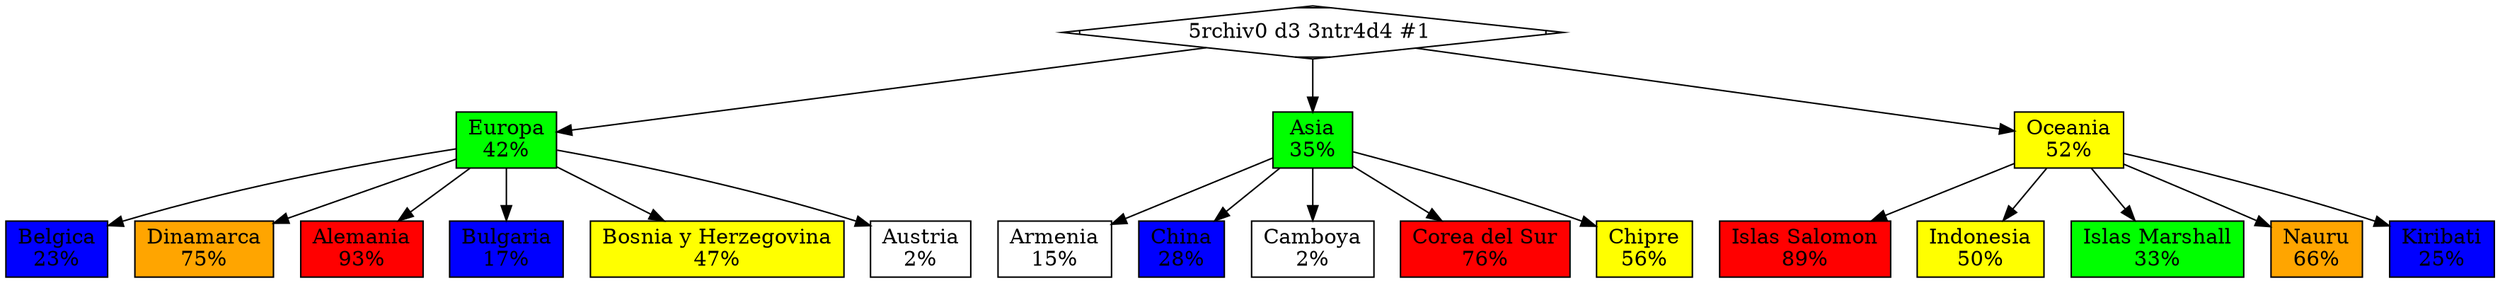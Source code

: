 digraph G {
"5rchiv0 d3 3ntr4d4 #1 "[shape=Mdiamond];
 "5rchiv0 d3 3ntr4d4 #1 " -> "Europa";
    "Belgica"[style=filled, shape=box, label="Belgica\n23%", fillcolor=blue];
    "Europa" -> "Belgica";
    "Dinamarca"[style=filled, shape=box, label="Dinamarca\n75%", fillcolor=orange];
    "Europa" -> "Dinamarca";
    "Alemania"[style=filled, shape=box, label="Alemania\n93%", fillcolor=red];
    "Europa" -> "Alemania";
    "Bulgaria"[style=filled, shape=box, label="Bulgaria\n17%", fillcolor=blue];
    "Europa" -> "Bulgaria";
    "Bosnia y Herzegovina"[style=filled, shape=box, label="Bosnia y Herzegovina\n47%", fillcolor=yellow];
    "Europa" -> "Bosnia y Herzegovina";
    "Austria"[style=filled, shape=box, label="Austria\n2%", fillcolor=white];
    "Europa" -> "Austria";
    "Europa"[style=filled, shape=box, label="Europa\n42%", fillcolor=green];
 "5rchiv0 d3 3ntr4d4 #1 " -> "Asia";
    "Armenia"[style=filled, shape=box, label="Armenia\n15%", fillcolor=white];
    "Asia" -> "Armenia";
    "China"[style=filled, shape=box, label="China\n28%", fillcolor=blue];
    "Asia" -> "China";
    "Camboya"[style=filled, shape=box, label="Camboya\n2%", fillcolor=white];
    "Asia" -> "Camboya";
    "Corea del Sur"[style=filled, shape=box, label="Corea del Sur\n76%", fillcolor=red];
    "Asia" -> "Corea del Sur";
    "Chipre"[style=filled, shape=box, label="Chipre\n56%", fillcolor=yellow];
    "Asia" -> "Chipre";
    "Asia"[style=filled, shape=box, label="Asia\n35%", fillcolor=green];
 "5rchiv0 d3 3ntr4d4 #1 " -> "Oceania";
    "Islas Salomon"[style=filled, shape=box, label="Islas Salomon\n89%", fillcolor=red];
    "Oceania" -> "Islas Salomon";
    "Indonesia"[style=filled, shape=box, label="Indonesia\n50%", fillcolor=yellow];
    "Oceania" -> "Indonesia";
    "Islas Marshall"[style=filled, shape=box, label="Islas Marshall\n33%", fillcolor=green];
    "Oceania" -> "Islas Marshall";
    "Nauru"[style=filled, shape=box, label="Nauru\n66%", fillcolor=orange];
    "Oceania" -> "Nauru";
    "Kiribati"[style=filled, shape=box, label="Kiribati\n25%", fillcolor=blue];
    "Oceania" -> "Kiribati";
    "Oceania"[style=filled, shape=box, label="Oceania\n52%", fillcolor=yellow];
}
